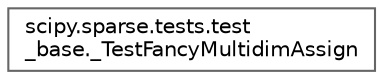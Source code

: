 digraph "Graphical Class Hierarchy"
{
 // LATEX_PDF_SIZE
  bgcolor="transparent";
  edge [fontname=Helvetica,fontsize=10,labelfontname=Helvetica,labelfontsize=10];
  node [fontname=Helvetica,fontsize=10,shape=box,height=0.2,width=0.4];
  rankdir="LR";
  Node0 [id="Node000000",label="scipy.sparse.tests.test\l_base._TestFancyMultidimAssign",height=0.2,width=0.4,color="grey40", fillcolor="white", style="filled",URL="$d4/d0b/classscipy_1_1sparse_1_1tests_1_1test__base_1_1__TestFancyMultidimAssign.html",tooltip=" "];
}
